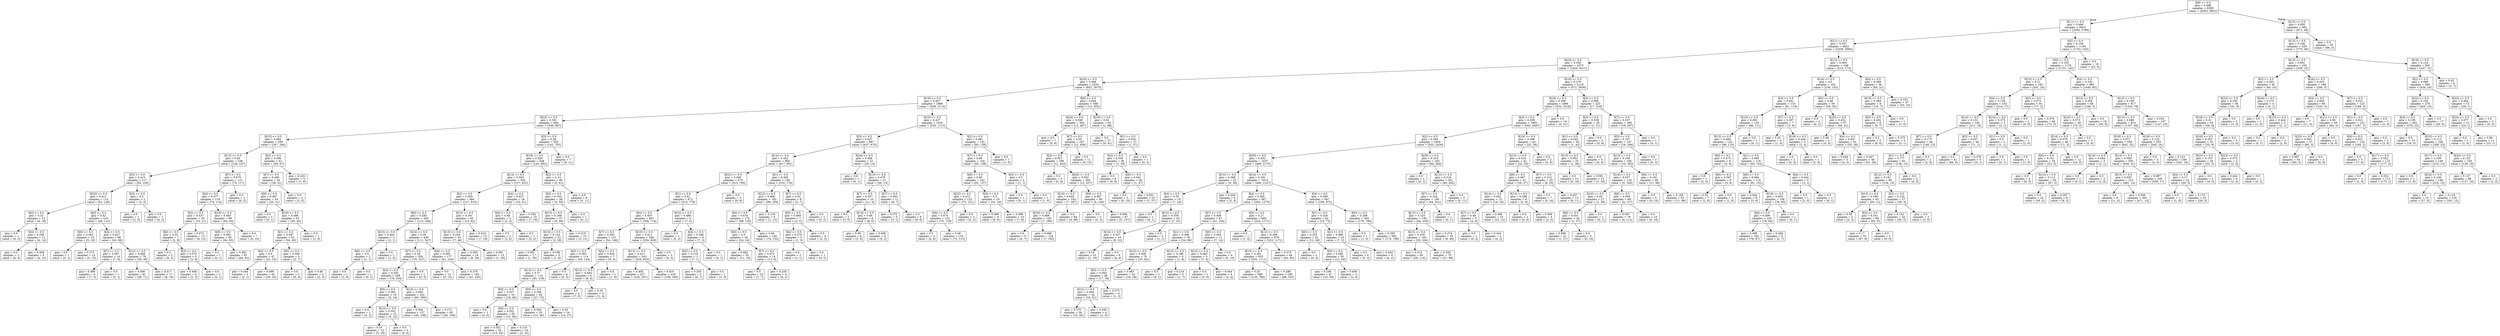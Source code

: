 digraph Tree {
node [shape=box] ;
0 [label="X[8] <= 0.5\ngini = 0.488\nsamples = 6399\nvalue = [4263, 5832]"] ;
1 [label="X[11] <= 0.5\ngini = 0.466\nsamples = 5815\nvalue = [3392, 5786]"] ;
0 -> 1 [labeldistance=2.5, labelangle=45, headlabel="True"] ;
2 [label="X[21] <= 0.5\ngini = 0.347\nsamples = 4621\nvalue = [1639, 5684]"] ;
1 -> 2 ;
3 [label="X[23] <= 0.5\ngini = 0.326\nsamples = 4373\nvalue = [1424, 5511]"] ;
2 -> 3 ;
4 [label="X[16] <= 0.5\ngini = 0.366\nsamples = 2254\nvalue = [852, 2675]"] ;
3 -> 4 ;
5 [label="X[19] <= 0.5\ngini = 0.407\nsamples = 1886\nvalue = [839, 2110]"] ;
4 -> 5 ;
6 [label="X[22] <= 0.5\ngini = 0.361\nsamples = 854\nvalue = [309, 997]"] ;
5 -> 6 ;
7 [label="X[15] <= 0.5\ngini = 0.462\nsamples = 299\nvalue = [167, 294]"] ;
6 -> 7 ;
8 [label="X[13] <= 0.5\ngini = 0.45\nsamples = 238\nvalue = [128, 247]"] ;
7 -> 8 ;
9 [label="X[3] <= 0.5\ngini = 0.415\nsamples = 117\nvalue = [54, 130]"] ;
8 -> 9 ;
10 [label="X[20] <= 0.5\ngini = 0.411\nsamples = 115\nvalue = [52, 128]"] ;
9 -> 10 ;
11 [label="X[0] <= 0.5\ngini = 0.32\nsamples = 12\nvalue = [4, 16]"] ;
10 -> 11 ;
12 [label="gini = 0.0\nsamples = 1\nvalue = [0, 2]"] ;
11 -> 12 ;
13 [label="X[4] <= 0.5\ngini = 0.346\nsamples = 11\nvalue = [4, 14]"] ;
11 -> 13 ;
14 [label="gini = 0.0\nsamples = 2\nvalue = [0, 4]"] ;
13 -> 14 ;
15 [label="gini = 0.408\nsamples = 9\nvalue = [4, 10]"] ;
13 -> 15 ;
16 [label="X[0] <= 0.5\ngini = 0.42\nsamples = 103\nvalue = [48, 112]"] ;
10 -> 16 ;
17 [label="X[6] <= 0.5\ngini = 0.363\nsamples = 15\nvalue = [5, 16]"] ;
16 -> 17 ;
18 [label="gini = 0.0\nsamples = 1\nvalue = [0, 1]"] ;
17 -> 18 ;
19 [label="gini = 0.375\nsamples = 14\nvalue = [5, 15]"] ;
17 -> 19 ;
20 [label="X[4] <= 0.5\ngini = 0.427\nsamples = 88\nvalue = [43, 96]"] ;
16 -> 20 ;
21 [label="X[7] <= 0.5\ngini = 0.497\nsamples = 10\nvalue = [7, 6]"] ;
20 -> 21 ;
22 [label="gini = 0.486\nsamples = 9\nvalue = [7, 5]"] ;
21 -> 22 ;
23 [label="gini = 0.0\nsamples = 1\nvalue = [0, 1]"] ;
21 -> 23 ;
24 [label="X[12] <= 0.5\ngini = 0.408\nsamples = 78\nvalue = [36, 90]"] ;
20 -> 24 ;
25 [label="gini = 0.406\nsamples = 61\nvalue = [28, 71]"] ;
24 -> 25 ;
26 [label="gini = 0.417\nsamples = 17\nvalue = [8, 19]"] ;
24 -> 26 ;
27 [label="X[4] <= 0.5\ngini = 0.5\nsamples = 2\nvalue = [2, 2]"] ;
9 -> 27 ;
28 [label="gini = 0.0\nsamples = 1\nvalue = [2, 0]"] ;
27 -> 28 ;
29 [label="gini = 0.0\nsamples = 1\nvalue = [0, 2]"] ;
27 -> 29 ;
30 [label="X[7] <= 0.5\ngini = 0.475\nsamples = 121\nvalue = [74, 117]"] ;
8 -> 30 ;
31 [label="X[4] <= 0.5\ngini = 0.477\nsamples = 119\nvalue = [74, 114]"] ;
30 -> 31 ;
32 [label="X[2] <= 0.5\ngini = 0.437\nsamples = 20\nvalue = [10, 21]"] ;
31 -> 32 ;
33 [label="X[6] <= 0.5\ngini = 0.32\nsamples = 7\nvalue = [2, 8]"] ;
32 -> 33 ;
34 [label="gini = 0.0\nsamples = 2\nvalue = [0, 2]"] ;
33 -> 34 ;
35 [label="X[3] <= 0.5\ngini = 0.375\nsamples = 5\nvalue = [2, 6]"] ;
33 -> 35 ;
36 [label="gini = 0.408\nsamples = 4\nvalue = [2, 5]"] ;
35 -> 36 ;
37 [label="gini = 0.0\nsamples = 1\nvalue = [0, 1]"] ;
35 -> 37 ;
38 [label="gini = 0.472\nsamples = 13\nvalue = [8, 13]"] ;
32 -> 38 ;
39 [label="X[18] <= 0.5\ngini = 0.483\nsamples = 99\nvalue = [64, 93]"] ;
31 -> 39 ;
40 [label="X[9] <= 0.5\ngini = 0.492\nsamples = 92\nvalue = [64, 83]"] ;
39 -> 40 ;
41 [label="gini = 0.0\nsamples = 1\nvalue = [0, 1]"] ;
40 -> 41 ;
42 [label="gini = 0.492\nsamples = 91\nvalue = [64, 82]"] ;
40 -> 42 ;
43 [label="gini = 0.0\nsamples = 7\nvalue = [0, 10]"] ;
39 -> 43 ;
44 [label="gini = 0.0\nsamples = 2\nvalue = [0, 3]"] ;
30 -> 44 ;
45 [label="X[2] <= 0.5\ngini = 0.496\nsamples = 61\nvalue = [39, 47]"] ;
7 -> 45 ;
46 [label="X[7] <= 0.5\ngini = 0.499\nsamples = 56\nvalue = [38, 41]"] ;
45 -> 46 ;
47 [label="X[9] <= 0.5\ngini = 0.497\nsamples = 54\nvalue = [35, 41]"] ;
46 -> 47 ;
48 [label="gini = 0.0\nsamples = 1\nvalue = [0, 1]"] ;
47 -> 48 ;
49 [label="X[18] <= 0.5\ngini = 0.498\nsamples = 53\nvalue = [35, 40]"] ;
47 -> 49 ;
50 [label="X[1] <= 0.5\ngini = 0.497\nsamples = 52\nvalue = [34, 40]"] ;
49 -> 50 ;
51 [label="X[4] <= 0.5\ngini = 0.5\nsamples = 47\nvalue = [32, 33]"] ;
50 -> 51 ;
52 [label="gini = 0.444\nsamples = 2\nvalue = [2, 1]"] ;
51 -> 52 ;
53 [label="gini = 0.499\nsamples = 45\nvalue = [30, 32]"] ;
51 -> 53 ;
54 [label="X[5] <= 0.5\ngini = 0.346\nsamples = 5\nvalue = [2, 7]"] ;
50 -> 54 ;
55 [label="gini = 0.0\nsamples = 2\nvalue = [0, 4]"] ;
54 -> 55 ;
56 [label="gini = 0.48\nsamples = 3\nvalue = [2, 3]"] ;
54 -> 56 ;
57 [label="gini = 0.0\nsamples = 1\nvalue = [1, 0]"] ;
49 -> 57 ;
58 [label="gini = 0.0\nsamples = 2\nvalue = [3, 0]"] ;
46 -> 58 ;
59 [label="gini = 0.245\nsamples = 5\nvalue = [1, 6]"] ;
45 -> 59 ;
60 [label="X[3] <= 0.5\ngini = 0.28\nsamples = 555\nvalue = [142, 703]"] ;
6 -> 60 ;
61 [label="X[18] <= 0.5\ngini = 0.283\nsamples = 548\nvalue = [142, 692]"] ;
60 -> 61 ;
62 [label="X[12] <= 0.5\ngini = 0.293\nsamples = 502\nvalue = [137, 631]"] ;
61 -> 62 ;
63 [label="X[2] <= 0.5\ngini = 0.285\nsamples = 484\nvalue = [127, 610]"] ;
62 -> 63 ;
64 [label="X[0] <= 0.5\ngini = 0.283\nsamples = 439\nvalue = [113, 548]"] ;
63 -> 64 ;
65 [label="X[15] <= 0.5\ngini = 0.444\nsamples = 3\nvalue = [2, 1]"] ;
64 -> 65 ;
66 [label="X[6] <= 0.5\ngini = 0.5\nsamples = 2\nvalue = [1, 1]"] ;
65 -> 66 ;
67 [label="gini = 0.0\nsamples = 1\nvalue = [1, 0]"] ;
66 -> 67 ;
68 [label="gini = 0.0\nsamples = 1\nvalue = [0, 1]"] ;
66 -> 68 ;
69 [label="gini = 0.0\nsamples = 1\nvalue = [1, 0]"] ;
65 -> 69 ;
70 [label="X[14] <= 0.5\ngini = 0.28\nsamples = 436\nvalue = [111, 547]"] ;
64 -> 70 ;
71 [label="X[7] <= 0.5\ngini = 0.29\nsamples = 259\nvalue = [70, 327]"] ;
70 -> 71 ;
72 [label="X[4] <= 0.5\ngini = 0.292\nsamples = 258\nvalue = [70, 324]"] ;
71 -> 72 ;
73 [label="X[6] <= 0.5\ngini = 0.285\nsamples = 16\nvalue = [5, 24]"] ;
72 -> 73 ;
74 [label="gini = 0.0\nsamples = 1\nvalue = [0, 2]"] ;
73 -> 74 ;
75 [label="X[15] <= 0.5\ngini = 0.302\nsamples = 15\nvalue = [5, 22]"] ;
73 -> 75 ;
76 [label="gini = 0.34\nsamples = 12\nvalue = [5, 18]"] ;
75 -> 76 ;
77 [label="gini = 0.0\nsamples = 3\nvalue = [0, 4]"] ;
75 -> 77 ;
78 [label="X[15] <= 0.5\ngini = 0.293\nsamples = 242\nvalue = [65, 300]"] ;
72 -> 78 ;
79 [label="gini = 0.304\nsamples = 157\nvalue = [45, 196]"] ;
78 -> 79 ;
80 [label="gini = 0.271\nsamples = 85\nvalue = [20, 104]"] ;
78 -> 80 ;
81 [label="gini = 0.0\nsamples = 1\nvalue = [0, 3]"] ;
71 -> 81 ;
82 [label="X[4] <= 0.5\ngini = 0.265\nsamples = 177\nvalue = [41, 220]"] ;
70 -> 82 ;
83 [label="gini = 0.0\nsamples = 12\nvalue = [0, 15]"] ;
82 -> 83 ;
84 [label="gini = 0.278\nsamples = 165\nvalue = [41, 205]"] ;
82 -> 84 ;
85 [label="X[15] <= 0.5\ngini = 0.301\nsamples = 45\nvalue = [14, 62]"] ;
63 -> 85 ;
86 [label="X[13] <= 0.5\ngini = 0.229\nsamples = 33\nvalue = [7, 46]"] ;
85 -> 86 ;
87 [label="gini = 0.305\nsamples = 18\nvalue = [6, 26]"] ;
86 -> 87 ;
88 [label="gini = 0.091\nsamples = 15\nvalue = [1, 20]"] ;
86 -> 88 ;
89 [label="gini = 0.423\nsamples = 12\nvalue = [7, 16]"] ;
85 -> 89 ;
90 [label="X[4] <= 0.5\ngini = 0.437\nsamples = 18\nvalue = [10, 21]"] ;
62 -> 90 ;
91 [label="X[0] <= 0.5\ngini = 0.48\nsamples = 3\nvalue = [3, 2]"] ;
90 -> 91 ;
92 [label="gini = 0.0\nsamples = 2\nvalue = [3, 0]"] ;
91 -> 92 ;
93 [label="gini = 0.0\nsamples = 1\nvalue = [0, 2]"] ;
91 -> 93 ;
94 [label="gini = 0.393\nsamples = 15\nvalue = [7, 19]"] ;
90 -> 94 ;
95 [label="X[2] <= 0.5\ngini = 0.14\nsamples = 46\nvalue = [5, 61]"] ;
61 -> 95 ;
96 [label="X[6] <= 0.5\ngini = 0.165\nsamples = 38\nvalue = [5, 50]"] ;
95 -> 96 ;
97 [label="X[13] <= 0.5\ngini = 0.168\nsamples = 37\nvalue = [5, 49]"] ;
96 -> 97 ;
98 [label="X[15] <= 0.5\ngini = 0.124\nsamples = 22\nvalue = [2, 28]"] ;
97 -> 98 ;
99 [label="gini = 0.091\nsamples = 17\nvalue = [1, 20]"] ;
98 -> 99 ;
100 [label="gini = 0.198\nsamples = 5\nvalue = [1, 8]"] ;
98 -> 100 ;
101 [label="gini = 0.219\nsamples = 15\nvalue = [3, 21]"] ;
97 -> 101 ;
102 [label="gini = 0.0\nsamples = 1\nvalue = [0, 1]"] ;
96 -> 102 ;
103 [label="gini = 0.0\nsamples = 8\nvalue = [0, 11]"] ;
95 -> 103 ;
104 [label="gini = 0.0\nsamples = 7\nvalue = [0, 11]"] ;
60 -> 104 ;
105 [label="X[15] <= 0.5\ngini = 0.437\nsamples = 1032\nvalue = [530, 1113]"] ;
5 -> 105 ;
106 [label="X[3] <= 0.5\ngini = 0.427\nsamples = 887\nvalue = [437, 975]"] ;
105 -> 106 ;
107 [label="X[14] <= 0.5\ngini = 0.422\nsamples = 865\nvalue = [417, 961]"] ;
106 -> 107 ;
108 [label="X[22] <= 0.5\ngini = 0.409\nsamples = 675\nvalue = [315, 785]"] ;
107 -> 108 ;
109 [label="X[1] <= 0.5\ngini = 0.41\nsamples = 672\nvalue = [315, 779]"] ;
108 -> 109 ;
110 [label="X[4] <= 0.5\ngini = 0.407\nsamples = 667\nvalue = [308, 774]"] ;
109 -> 110 ;
111 [label="X[7] <= 0.5\ngini = 0.392\nsamples = 121\nvalue = [54, 148]"] ;
110 -> 111 ;
112 [label="X[5] <= 0.5\ngini = 0.363\nsamples = 114\nvalue = [45, 144]"] ;
111 -> 112 ;
113 [label="X[13] <= 0.5\ngini = 0.37\nsamples = 110\nvalue = [45, 139]"] ;
112 -> 113 ;
114 [label="X[9] <= 0.5\ngini = 0.337\nsamples = 51\nvalue = [18, 66]"] ;
113 -> 114 ;
115 [label="gini = 0.0\nsamples = 1\nvalue = [3, 0]"] ;
114 -> 115 ;
116 [label="X[0] <= 0.5\ngini = 0.302\nsamples = 50\nvalue = [15, 66]"] ;
114 -> 116 ;
117 [label="gini = 0.352\nsamples = 34\nvalue = [13, 44]"] ;
116 -> 117 ;
118 [label="gini = 0.153\nsamples = 16\nvalue = [2, 22]"] ;
116 -> 118 ;
119 [label="X[0] <= 0.5\ngini = 0.394\nsamples = 59\nvalue = [27, 73]"] ;
113 -> 119 ;
120 [label="gini = 0.344\nsamples = 35\nvalue = [13, 46]"] ;
119 -> 120 ;
121 [label="gini = 0.45\nsamples = 24\nvalue = [14, 27]"] ;
119 -> 121 ;
122 [label="gini = 0.0\nsamples = 4\nvalue = [0, 5]"] ;
112 -> 122 ;
123 [label="X[2] <= 0.5\ngini = 0.426\nsamples = 7\nvalue = [9, 4]"] ;
111 -> 123 ;
124 [label="X[13] <= 0.5\ngini = 0.444\nsamples = 6\nvalue = [8, 4]"] ;
123 -> 124 ;
125 [label="gini = 0.0\nsamples = 3\nvalue = [7, 0]"] ;
124 -> 125 ;
126 [label="gini = 0.32\nsamples = 3\nvalue = [1, 4]"] ;
124 -> 126 ;
127 [label="gini = 0.0\nsamples = 1\nvalue = [1, 0]"] ;
123 -> 127 ;
128 [label="X[10] <= 0.5\ngini = 0.411\nsamples = 546\nvalue = [254, 626]"] ;
110 -> 128 ;
129 [label="X[13] <= 0.5\ngini = 0.411\nsamples = 543\nvalue = [254, 623]"] ;
128 -> 129 ;
130 [label="gini = 0.405\nsamples = 227\nvalue = [105, 267]"] ;
129 -> 130 ;
131 [label="gini = 0.416\nsamples = 316\nvalue = [149, 356]"] ;
129 -> 131 ;
132 [label="gini = 0.0\nsamples = 3\nvalue = [0, 3]"] ;
128 -> 132 ;
133 [label="X[12] <= 0.5\ngini = 0.486\nsamples = 5\nvalue = [7, 5]"] ;
109 -> 133 ;
134 [label="gini = 0.0\nsamples = 1\nvalue = [0, 3]"] ;
133 -> 134 ;
135 [label="X[4] <= 0.5\ngini = 0.346\nsamples = 4\nvalue = [7, 2]"] ;
133 -> 135 ;
136 [label="X[5] <= 0.5\ngini = 0.219\nsamples = 3\nvalue = [7, 1]"] ;
135 -> 136 ;
137 [label="gini = 0.245\nsamples = 2\nvalue = [6, 1]"] ;
136 -> 137 ;
138 [label="gini = 0.0\nsamples = 1\nvalue = [1, 0]"] ;
136 -> 138 ;
139 [label="gini = 0.0\nsamples = 1\nvalue = [0, 1]"] ;
135 -> 139 ;
140 [label="gini = 0.0\nsamples = 3\nvalue = [0, 6]"] ;
108 -> 140 ;
141 [label="X[1] <= 0.5\ngini = 0.465\nsamples = 190\nvalue = [102, 176]"] ;
107 -> 141 ;
142 [label="X[22] <= 0.5\ngini = 0.466\nsamples = 182\nvalue = [99, 169]"] ;
141 -> 142 ;
143 [label="X[4] <= 0.5\ngini = 0.474\nsamples = 174\nvalue = [98, 156]"] ;
142 -> 143 ;
144 [label="X[0] <= 0.5\ngini = 0.5\nsamples = 34\nvalue = [24, 24]"] ;
143 -> 144 ;
145 [label="gini = 0.483\nsamples = 20\nvalue = [11, 16]"] ;
144 -> 145 ;
146 [label="X[7] <= 0.5\ngini = 0.472\nsamples = 14\nvalue = [13, 8]"] ;
144 -> 146 ;
147 [label="gini = 0.5\nsamples = 10\nvalue = [7, 7]"] ;
146 -> 147 ;
148 [label="gini = 0.245\nsamples = 4\nvalue = [6, 1]"] ;
146 -> 148 ;
149 [label="gini = 0.46\nsamples = 140\nvalue = [74, 132]"] ;
143 -> 149 ;
150 [label="gini = 0.133\nsamples = 8\nvalue = [1, 13]"] ;
142 -> 150 ;
151 [label="X[7] <= 0.5\ngini = 0.42\nsamples = 8\nvalue = [3, 7]"] ;
141 -> 151 ;
152 [label="X[5] <= 0.5\ngini = 0.469\nsamples = 7\nvalue = [3, 5]"] ;
151 -> 152 ;
153 [label="X[4] <= 0.5\ngini = 0.375\nsamples = 3\nvalue = [1, 3]"] ;
152 -> 153 ;
154 [label="gini = 0.5\nsamples = 2\nvalue = [1, 1]"] ;
153 -> 154 ;
155 [label="gini = 0.0\nsamples = 1\nvalue = [0, 2]"] ;
153 -> 155 ;
156 [label="gini = 0.5\nsamples = 4\nvalue = [2, 2]"] ;
152 -> 156 ;
157 [label="gini = 0.0\nsamples = 1\nvalue = [0, 2]"] ;
151 -> 157 ;
158 [label="X[24] <= 0.5\ngini = 0.484\nsamples = 22\nvalue = [20, 14]"] ;
106 -> 158 ;
159 [label="gini = 0.0\nsamples = 1\nvalue = [0, 1]"] ;
158 -> 159 ;
160 [label="X[13] <= 0.5\ngini = 0.478\nsamples = 21\nvalue = [20, 13]"] ;
158 -> 160 ;
161 [label="X[7] <= 0.5\ngini = 0.457\nsamples = 10\nvalue = [11, 6]"] ;
160 -> 161 ;
162 [label="gini = 0.0\nsamples = 2\nvalue = [3, 0]"] ;
161 -> 162 ;
163 [label="X[14] <= 0.5\ngini = 0.49\nsamples = 8\nvalue = [8, 6]"] ;
161 -> 163 ;
164 [label="gini = 0.49\nsamples = 4\nvalue = [3, 4]"] ;
163 -> 164 ;
165 [label="gini = 0.408\nsamples = 4\nvalue = [5, 2]"] ;
163 -> 165 ;
166 [label="X[7] <= 0.5\ngini = 0.492\nsamples = 11\nvalue = [9, 7]"] ;
160 -> 166 ;
167 [label="gini = 0.375\nsamples = 3\nvalue = [3, 1]"] ;
166 -> 167 ;
168 [label="gini = 0.5\nsamples = 8\nvalue = [6, 6]"] ;
166 -> 168 ;
169 [label="X[1] <= 0.5\ngini = 0.481\nsamples = 145\nvalue = [93, 138]"] ;
105 -> 169 ;
170 [label="X[7] <= 0.5\ngini = 0.48\nsamples = 144\nvalue = [92, 138]"] ;
169 -> 170 ;
171 [label="X[6] <= 0.5\ngini = 0.48\nsamples = 142\nvalue = [91, 137]"] ;
170 -> 171 ;
172 [label="X[22] <= 0.5\ngini = 0.472\nsamples = 123\nvalue = [75, 121]"] ;
171 -> 172 ;
173 [label="X[9] <= 0.5\ngini = 0.474\nsamples = 122\nvalue = [75, 119]"] ;
172 -> 173 ;
174 [label="gini = 0.0\nsamples = 3\nvalue = [0, 6]"] ;
173 -> 174 ;
175 [label="gini = 0.48\nsamples = 119\nvalue = [75, 113]"] ;
173 -> 175 ;
176 [label="gini = 0.0\nsamples = 1\nvalue = [0, 2]"] ;
172 -> 176 ;
177 [label="X[0] <= 0.5\ngini = 0.5\nsamples = 19\nvalue = [16, 16]"] ;
171 -> 177 ;
178 [label="gini = 0.498\nsamples = 9\nvalue = [9, 8]"] ;
177 -> 178 ;
179 [label="gini = 0.498\nsamples = 10\nvalue = [7, 8]"] ;
177 -> 179 ;
180 [label="X[3] <= 0.5\ngini = 0.5\nsamples = 2\nvalue = [1, 1]"] ;
170 -> 180 ;
181 [label="gini = 0.0\nsamples = 1\nvalue = [0, 1]"] ;
180 -> 181 ;
182 [label="gini = 0.0\nsamples = 1\nvalue = [1, 0]"] ;
180 -> 182 ;
183 [label="gini = 0.0\nsamples = 1\nvalue = [1, 0]"] ;
169 -> 183 ;
184 [label="X[6] <= 0.5\ngini = 0.044\nsamples = 368\nvalue = [13, 565]"] ;
4 -> 184 ;
185 [label="X[24] <= 0.5\ngini = 0.049\nsamples = 304\nvalue = [12, 467]"] ;
184 -> 185 ;
186 [label="gini = 0.0\nsamples = 7\nvalue = [0, 9]"] ;
185 -> 186 ;
187 [label="X[7] <= 0.5\ngini = 0.05\nsamples = 297\nvalue = [12, 458]"] ;
185 -> 187 ;
188 [label="X[4] <= 0.5\ngini = 0.051\nsamples = 286\nvalue = [12, 443]"] ;
187 -> 188 ;
189 [label="gini = 0.0\nsamples = 3\nvalue = [0, 6]"] ;
188 -> 189 ;
190 [label="X[20] <= 0.5\ngini = 0.052\nsamples = 283\nvalue = [12, 437]"] ;
188 -> 190 ;
191 [label="X[10] <= 0.5\ngini = 0.045\nsamples = 193\nvalue = [7, 297]"] ;
190 -> 191 ;
192 [label="X[19] <= 0.5\ngini = 0.066\nsamples = 129\nvalue = [7, 199]"] ;
191 -> 192 ;
193 [label="gini = 0.0\nsamples = 5\nvalue = [0, 7]"] ;
192 -> 193 ;
194 [label="gini = 0.068\nsamples = 124\nvalue = [7, 192]"] ;
192 -> 194 ;
195 [label="gini = 0.0\nsamples = 64\nvalue = [0, 98]"] ;
191 -> 195 ;
196 [label="X[9] <= 0.5\ngini = 0.067\nsamples = 90\nvalue = [5, 140]"] ;
190 -> 196 ;
197 [label="gini = 0.0\nsamples = 3\nvalue = [0, 3]"] ;
196 -> 197 ;
198 [label="gini = 0.068\nsamples = 87\nvalue = [5, 137]"] ;
196 -> 198 ;
199 [label="gini = 0.0\nsamples = 11\nvalue = [0, 15]"] ;
187 -> 199 ;
200 [label="X[19] <= 0.5\ngini = 0.02\nsamples = 64\nvalue = [1, 98]"] ;
184 -> 200 ;
201 [label="gini = 0.0\nsamples = 27\nvalue = [0, 41]"] ;
200 -> 201 ;
202 [label="X[1] <= 0.5\ngini = 0.034\nsamples = 37\nvalue = [1, 57]"] ;
200 -> 202 ;
203 [label="X[2] <= 0.5\ngini = 0.035\nsamples = 36\nvalue = [1, 55]"] ;
202 -> 203 ;
204 [label="gini = 0.0\nsamples = 8\nvalue = [0, 8]"] ;
203 -> 204 ;
205 [label="X[9] <= 0.5\ngini = 0.041\nsamples = 28\nvalue = [1, 47]"] ;
203 -> 205 ;
206 [label="gini = 0.0\nsamples = 5\nvalue = [0, 10]"] ;
205 -> 206 ;
207 [label="gini = 0.051\nsamples = 23\nvalue = [1, 37]"] ;
205 -> 207 ;
208 [label="gini = 0.0\nsamples = 1\nvalue = [0, 2]"] ;
202 -> 208 ;
209 [label="X[18] <= 0.5\ngini = 0.279\nsamples = 2119\nvalue = [572, 2836]"] ;
3 -> 209 ;
210 [label="X[16] <= 0.5\ngini = 0.296\nsamples = 1896\nvalue = [555, 2518]"] ;
209 -> 210 ;
211 [label="X[3] <= 0.5\ngini = 0.298\nsamples = 1882\nvalue = [555, 2497]"] ;
210 -> 211 ;
212 [label="X[2] <= 0.5\ngini = 0.294\nsamples = 1839\nvalue = [533, 2439]"] ;
211 -> 212 ;
213 [label="X[20] <= 0.5\ngini = 0.292\nsamples = 1637\nvalue = [469, 2175]"] ;
212 -> 213 ;
214 [label="X[15] <= 0.5\ngini = 0.368\nsamples = 23\nvalue = [9, 28]"] ;
213 -> 214 ;
215 [label="X[4] <= 0.5\ngini = 0.35\nsamples = 19\nvalue = [7, 24]"] ;
214 -> 215 ;
216 [label="gini = 0.0\nsamples = 1\nvalue = [0, 1]"] ;
215 -> 216 ;
217 [label="X[12] <= 0.5\ngini = 0.358\nsamples = 18\nvalue = [7, 23]"] ;
215 -> 217 ;
218 [label="X[14] <= 0.5\ngini = 0.337\nsamples = 16\nvalue = [6, 22]"] ;
217 -> 218 ;
219 [label="gini = 0.18\nsamples = 10\nvalue = [2, 18]"] ;
218 -> 219 ;
220 [label="gini = 0.5\nsamples = 6\nvalue = [4, 4]"] ;
218 -> 220 ;
221 [label="gini = 0.5\nsamples = 2\nvalue = [1, 1]"] ;
217 -> 221 ;
222 [label="gini = 0.444\nsamples = 4\nvalue = [2, 4]"] ;
214 -> 222 ;
223 [label="X[14] <= 0.5\ngini = 0.291\nsamples = 1614\nvalue = [460, 2147]"] ;
213 -> 223 ;
224 [label="X[4] <= 0.5\ngini = 0.285\nsamples = 967\nvalue = [265, 1275]"] ;
223 -> 224 ;
225 [label="X[7] <= 0.5\ngini = 0.406\nsamples = 87\nvalue = [41, 104]"] ;
224 -> 225 ;
226 [label="X[1] <= 0.5\ngini = 0.398\nsamples = 76\nvalue = [34, 90]"] ;
225 -> 226 ;
227 [label="X[15] <= 0.5\ngini = 0.409\nsamples = 70\nvalue = [33, 82]"] ;
226 -> 227 ;
228 [label="X[5] <= 0.5\ngini = 0.364\nsamples = 46\nvalue = [17, 54]"] ;
227 -> 228 ;
229 [label="X[12] <= 0.5\ngini = 0.364\nsamples = 42\nvalue = [16, 51]"] ;
228 -> 229 ;
230 [label="gini = 0.375\nsamples = 38\nvalue = [15, 45]"] ;
229 -> 230 ;
231 [label="gini = 0.245\nsamples = 4\nvalue = [1, 6]"] ;
229 -> 231 ;
232 [label="gini = 0.375\nsamples = 4\nvalue = [1, 3]"] ;
228 -> 232 ;
233 [label="gini = 0.463\nsamples = 24\nvalue = [16, 28]"] ;
227 -> 233 ;
234 [label="X[13] <= 0.5\ngini = 0.198\nsamples = 6\nvalue = [1, 8]"] ;
226 -> 234 ;
235 [label="gini = 0.0\nsamples = 1\nvalue = [0, 1]"] ;
234 -> 235 ;
236 [label="gini = 0.219\nsamples = 5\nvalue = [1, 7]"] ;
234 -> 236 ;
237 [label="X[0] <= 0.5\ngini = 0.444\nsamples = 11\nvalue = [7, 14]"] ;
225 -> 237 ;
238 [label="X[13] <= 0.5\ngini = 0.463\nsamples = 5\nvalue = [7, 4]"] ;
237 -> 238 ;
239 [label="gini = 0.0\nsamples = 1\nvalue = [5, 0]"] ;
238 -> 239 ;
240 [label="gini = 0.444\nsamples = 4\nvalue = [2, 4]"] ;
238 -> 240 ;
241 [label="gini = 0.0\nsamples = 6\nvalue = [0, 10]"] ;
237 -> 241 ;
242 [label="X[0] <= 0.5\ngini = 0.27\nsamples = 880\nvalue = [224, 1171]"] ;
224 -> 242 ;
243 [label="gini = 0.0\nsamples = 1\nvalue = [1, 0]"] ;
242 -> 243 ;
244 [label="X[12] <= 0.5\ngini = 0.269\nsamples = 879\nvalue = [223, 1171]"] ;
242 -> 244 ;
245 [label="X[15] <= 0.5\ngini = 0.261\nsamples = 835\nvalue = [203, 1111]"] ;
244 -> 245 ;
246 [label="gini = 0.25\nsamples = 589\nvalue = [135, 786]"] ;
245 -> 246 ;
247 [label="gini = 0.286\nsamples = 246\nvalue = [68, 325]"] ;
245 -> 247 ;
248 [label="gini = 0.375\nsamples = 44\nvalue = [20, 60]"] ;
244 -> 248 ;
249 [label="X[4] <= 0.5\ngini = 0.299\nsamples = 647\nvalue = [195, 872]"] ;
223 -> 249 ;
250 [label="X[7] <= 0.5\ngini = 0.328\nsamples = 62\nvalue = [19, 73]"] ;
249 -> 250 ;
251 [label="X[0] <= 0.5\ngini = 0.255\nsamples = 52\nvalue = [12, 68]"] ;
250 -> 251 ;
252 [label="gini = 0.0\nsamples = 2\nvalue = [0, 4]"] ;
251 -> 252 ;
253 [label="X[5] <= 0.5\ngini = 0.266\nsamples = 50\nvalue = [12, 64]"] ;
251 -> 253 ;
254 [label="gini = 0.248\nsamples = 47\nvalue = [10, 59]"] ;
253 -> 254 ;
255 [label="gini = 0.408\nsamples = 3\nvalue = [2, 5]"] ;
253 -> 255 ;
256 [label="X[1] <= 0.5\ngini = 0.486\nsamples = 10\nvalue = [7, 5]"] ;
250 -> 256 ;
257 [label="gini = 0.5\nsamples = 6\nvalue = [3, 3]"] ;
256 -> 257 ;
258 [label="gini = 0.444\nsamples = 4\nvalue = [4, 2]"] ;
256 -> 258 ;
259 [label="X[0] <= 0.5\ngini = 0.296\nsamples = 585\nvalue = [176, 799]"] ;
249 -> 259 ;
260 [label="gini = 0.0\nsamples = 1\nvalue = [1, 0]"] ;
259 -> 260 ;
261 [label="gini = 0.295\nsamples = 584\nvalue = [175, 799]"] ;
259 -> 261 ;
262 [label="X[20] <= 0.5\ngini = 0.314\nsamples = 202\nvalue = [64, 264]"] ;
212 -> 262 ;
263 [label="gini = 0.0\nsamples = 1\nvalue = [0, 2]"] ;
262 -> 263 ;
264 [label="X[12] <= 0.5\ngini = 0.316\nsamples = 201\nvalue = [64, 262]"] ;
262 -> 264 ;
265 [label="X[7] <= 0.5\ngini = 0.324\nsamples = 196\nvalue = [64, 251]"] ;
264 -> 265 ;
266 [label="X[15] <= 0.5\ngini = 0.325\nsamples = 195\nvalue = [64, 250]"] ;
265 -> 266 ;
267 [label="X[13] <= 0.5\ngini = 0.335\nsamples = 160\nvalue = [55, 204]"] ;
266 -> 267 ;
268 [label="gini = 0.313\nsamples = 90\nvalue = [28, 116]"] ;
267 -> 268 ;
269 [label="gini = 0.359\nsamples = 70\nvalue = [27, 88]"] ;
267 -> 269 ;
270 [label="gini = 0.274\nsamples = 35\nvalue = [9, 46]"] ;
266 -> 270 ;
271 [label="gini = 0.0\nsamples = 1\nvalue = [0, 1]"] ;
265 -> 271 ;
272 [label="gini = 0.0\nsamples = 5\nvalue = [0, 11]"] ;
264 -> 272 ;
273 [label="X[19] <= 0.5\ngini = 0.399\nsamples = 43\nvalue = [22, 58]"] ;
211 -> 273 ;
274 [label="X[13] <= 0.5\ngini = 0.418\nsamples = 41\nvalue = [22, 52]"] ;
273 -> 274 ;
275 [label="X[6] <= 0.5\ngini = 0.467\nsamples = 21\nvalue = [16, 27]"] ;
274 -> 275 ;
276 [label="X[14] <= 0.5\ngini = 0.492\nsamples = 15\nvalue = [14, 18]"] ;
275 -> 276 ;
277 [label="X[7] <= 0.5\ngini = 0.48\nsamples = 5\nvalue = [4, 6]"] ;
276 -> 277 ;
278 [label="gini = 0.0\nsamples = 1\nvalue = [0, 4]"] ;
277 -> 278 ;
279 [label="gini = 0.444\nsamples = 4\nvalue = [4, 2]"] ;
277 -> 279 ;
280 [label="gini = 0.496\nsamples = 10\nvalue = [10, 12]"] ;
276 -> 280 ;
281 [label="X[14] <= 0.5\ngini = 0.298\nsamples = 6\nvalue = [2, 9]"] ;
275 -> 281 ;
282 [label="gini = 0.0\nsamples = 2\nvalue = [0, 4]"] ;
281 -> 282 ;
283 [label="gini = 0.408\nsamples = 4\nvalue = [2, 5]"] ;
281 -> 283 ;
284 [label="X[7] <= 0.5\ngini = 0.312\nsamples = 20\nvalue = [6, 25]"] ;
274 -> 284 ;
285 [label="gini = 0.0\nsamples = 7\nvalue = [0, 14]"] ;
284 -> 285 ;
286 [label="gini = 0.457\nsamples = 13\nvalue = [6, 11]"] ;
284 -> 286 ;
287 [label="gini = 0.0\nsamples = 2\nvalue = [0, 6]"] ;
273 -> 287 ;
288 [label="gini = 0.0\nsamples = 14\nvalue = [0, 21]"] ;
210 -> 288 ;
289 [label="X[0] <= 0.5\ngini = 0.096\nsamples = 223\nvalue = [17, 318]"] ;
209 -> 289 ;
290 [label="X[3] <= 0.5\ngini = 0.038\nsamples = 35\nvalue = [1, 51]"] ;
289 -> 290 ;
291 [label="X[1] <= 0.5\ngini = 0.045\nsamples = 30\nvalue = [1, 42]"] ;
290 -> 291 ;
292 [label="X[13] <= 0.5\ngini = 0.053\nsamples = 25\nvalue = [1, 36]"] ;
291 -> 292 ;
293 [label="gini = 0.0\nsamples = 13\nvalue = [0, 16]"] ;
292 -> 293 ;
294 [label="gini = 0.091\nsamples = 12\nvalue = [1, 20]"] ;
292 -> 294 ;
295 [label="gini = 0.0\nsamples = 5\nvalue = [0, 6]"] ;
291 -> 295 ;
296 [label="gini = 0.0\nsamples = 5\nvalue = [0, 9]"] ;
290 -> 296 ;
297 [label="X[7] <= 0.5\ngini = 0.107\nsamples = 188\nvalue = [16, 267]"] ;
289 -> 297 ;
298 [label="X[5] <= 0.5\ngini = 0.107\nsamples = 187\nvalue = [16, 266]"] ;
297 -> 298 ;
299 [label="X[13] <= 0.5\ngini = 0.108\nsamples = 184\nvalue = [16, 263]"] ;
298 -> 299 ;
300 [label="X[14] <= 0.5\ngini = 0.057\nsamples = 116\nvalue = [5, 165]"] ;
299 -> 300 ;
301 [label="X[16] <= 0.5\ngini = 0.05\nsamples = 27\nvalue = [1, 38]"] ;
300 -> 301 ;
302 [label="X[6] <= 0.5\ngini = 0.051\nsamples = 26\nvalue = [1, 37]"] ;
301 -> 302 ;
303 [label="gini = 0.069\nsamples = 21\nvalue = [1, 27]"] ;
302 -> 303 ;
304 [label="gini = 0.0\nsamples = 5\nvalue = [0, 10]"] ;
302 -> 304 ;
305 [label="gini = 0.0\nsamples = 1\nvalue = [0, 1]"] ;
301 -> 305 ;
306 [label="X[6] <= 0.5\ngini = 0.059\nsamples = 89\nvalue = [4, 127]"] ;
300 -> 306 ;
307 [label="gini = 0.067\nsamples = 79\nvalue = [4, 111]"] ;
306 -> 307 ;
308 [label="gini = 0.0\nsamples = 10\nvalue = [0, 16]"] ;
306 -> 308 ;
309 [label="X[4] <= 0.5\ngini = 0.181\nsamples = 68\nvalue = [11, 98]"] ;
299 -> 309 ;
310 [label="gini = 0.0\nsamples = 5\nvalue = [0, 10]"] ;
309 -> 310 ;
311 [label="gini = 0.198\nsamples = 63\nvalue = [11, 88]"] ;
309 -> 311 ;
312 [label="gini = 0.0\nsamples = 3\nvalue = [0, 3]"] ;
298 -> 312 ;
313 [label="gini = 0.0\nsamples = 1\nvalue = [0, 1]"] ;
297 -> 313 ;
314 [label="X[15] <= 0.5\ngini = 0.494\nsamples = 248\nvalue = [215, 173]"] ;
2 -> 314 ;
315 [label="X[14] <= 0.5\ngini = 0.5\nsamples = 192\nvalue = [150, 152]"] ;
314 -> 315 ;
316 [label="X[3] <= 0.5\ngini = 0.491\nsamples = 133\nvalue = [91, 119]"] ;
315 -> 316 ;
317 [label="X[16] <= 0.5\ngini = 0.493\nsamples = 126\nvalue = [88, 111]"] ;
316 -> 317 ;
318 [label="X[13] <= 0.5\ngini = 0.494\nsamples = 125\nvalue = [88, 110]"] ;
317 -> 318 ;
319 [label="X[0] <= 0.5\ngini = 0.473\nsamples = 9\nvalue = [5, 8]"] ;
318 -> 319 ;
320 [label="gini = 0.0\nsamples = 1\nvalue = [2, 0]"] ;
319 -> 320 ;
321 [label="X[6] <= 0.5\ngini = 0.397\nsamples = 8\nvalue = [3, 8]"] ;
319 -> 321 ;
322 [label="gini = 0.32\nsamples = 7\nvalue = [2, 8]"] ;
321 -> 322 ;
323 [label="gini = 0.0\nsamples = 1\nvalue = [1, 0]"] ;
321 -> 323 ;
324 [label="X[1] <= 0.5\ngini = 0.495\nsamples = 116\nvalue = [83, 102]"] ;
318 -> 324 ;
325 [label="X[0] <= 0.5\ngini = 0.494\nsamples = 114\nvalue = [81, 101]"] ;
324 -> 325 ;
326 [label="gini = 0.444\nsamples = 8\nvalue = [3, 6]"] ;
325 -> 326 ;
327 [label="X[19] <= 0.5\ngini = 0.495\nsamples = 106\nvalue = [78, 95]"] ;
325 -> 327 ;
328 [label="X[6] <= 0.5\ngini = 0.496\nsamples = 105\nvalue = [78, 94]"] ;
327 -> 328 ;
329 [label="gini = 0.498\nsamples = 100\nvalue = [76, 87]"] ;
328 -> 329 ;
330 [label="gini = 0.346\nsamples = 5\nvalue = [2, 7]"] ;
328 -> 330 ;
331 [label="gini = 0.0\nsamples = 1\nvalue = [0, 1]"] ;
327 -> 331 ;
332 [label="X[4] <= 0.5\ngini = 0.444\nsamples = 2\nvalue = [2, 1]"] ;
324 -> 332 ;
333 [label="gini = 0.0\nsamples = 1\nvalue = [2, 0]"] ;
332 -> 333 ;
334 [label="gini = 0.0\nsamples = 1\nvalue = [0, 1]"] ;
332 -> 334 ;
335 [label="gini = 0.0\nsamples = 1\nvalue = [0, 1]"] ;
317 -> 335 ;
336 [label="X[7] <= 0.5\ngini = 0.397\nsamples = 7\nvalue = [3, 8]"] ;
316 -> 336 ;
337 [label="gini = 0.32\nsamples = 4\nvalue = [1, 4]"] ;
336 -> 337 ;
338 [label="X[18] <= 0.5\ngini = 0.444\nsamples = 3\nvalue = [2, 4]"] ;
336 -> 338 ;
339 [label="gini = 0.0\nsamples = 2\nvalue = [0, 4]"] ;
338 -> 339 ;
340 [label="gini = 0.0\nsamples = 1\nvalue = [2, 0]"] ;
338 -> 340 ;
341 [label="X[0] <= 0.5\ngini = 0.46\nsamples = 59\nvalue = [59, 33]"] ;
315 -> 341 ;
342 [label="gini = 0.0\nsamples = 2\nvalue = [0, 2]"] ;
341 -> 342 ;
343 [label="X[20] <= 0.5\ngini = 0.452\nsamples = 57\nvalue = [59, 31]"] ;
341 -> 343 ;
344 [label="gini = 0.49\nsamples = 4\nvalue = [4, 3]"] ;
343 -> 344 ;
345 [label="X[4] <= 0.5\ngini = 0.447\nsamples = 53\nvalue = [55, 28]"] ;
343 -> 345 ;
346 [label="gini = 0.444\nsamples = 5\nvalue = [4, 2]"] ;
345 -> 346 ;
347 [label="gini = 0.447\nsamples = 48\nvalue = [51, 26]"] ;
345 -> 347 ;
348 [label="X[4] <= 0.5\ngini = 0.369\nsamples = 56\nvalue = [65, 21]"] ;
314 -> 348 ;
349 [label="X[19] <= 0.5\ngini = 0.484\nsamples = 9\nvalue = [10, 7]"] ;
348 -> 349 ;
350 [label="X[0] <= 0.5\ngini = 0.492\nsamples = 8\nvalue = [9, 7]"] ;
349 -> 350 ;
351 [label="gini = 0.5\nsamples = 5\nvalue = [6, 6]"] ;
350 -> 351 ;
352 [label="gini = 0.375\nsamples = 3\nvalue = [3, 1]"] ;
350 -> 352 ;
353 [label="gini = 0.0\nsamples = 1\nvalue = [1, 0]"] ;
349 -> 353 ;
354 [label="gini = 0.323\nsamples = 47\nvalue = [55, 14]"] ;
348 -> 354 ;
355 [label="X[5] <= 0.5\ngini = 0.104\nsamples = 1194\nvalue = [1753, 102]"] ;
1 -> 355 ;
356 [label="X[0] <= 0.5\ngini = 0.105\nsamples = 1178\nvalue = [1731, 102]"] ;
355 -> 356 ;
357 [label="X[15] <= 0.5\ngini = 0.12\nsamples = 193\nvalue = [291, 20]"] ;
356 -> 357 ;
358 [label="X[4] <= 0.5\ngini = 0.136\nsamples = 143\nvalue = [214, 17]"] ;
357 -> 358 ;
359 [label="X[14] <= 0.5\ngini = 0.131\nsamples = 140\nvalue = [211, 16]"] ;
358 -> 359 ;
360 [label="X[7] <= 0.5\ngini = 0.175\nsamples = 94\nvalue = [140, 15]"] ;
359 -> 360 ;
361 [label="X[1] <= 0.5\ngini = 0.177\nsamples = 92\nvalue = [138, 15]"] ;
360 -> 361 ;
362 [label="X[12] <= 0.5\ngini = 0.181\nsamples = 90\nvalue = [134, 15]"] ;
361 -> 362 ;
363 [label="X[13] <= 0.5\ngini = 0.199\nsamples = 63\nvalue = [95, 12]"] ;
362 -> 363 ;
364 [label="gini = 0.48\nsamples = 3\nvalue = [2, 3]"] ;
363 -> 364 ;
365 [label="X[3] <= 0.5\ngini = 0.161\nsamples = 60\nvalue = [93, 9]"] ;
363 -> 365 ;
366 [label="gini = 0.17\nsamples = 55\nvalue = [87, 9]"] ;
365 -> 366 ;
367 [label="gini = 0.0\nsamples = 5\nvalue = [6, 0]"] ;
365 -> 367 ;
368 [label="X[3] <= 0.5\ngini = 0.133\nsamples = 27\nvalue = [39, 3]"] ;
362 -> 368 ;
369 [label="gini = 0.142\nsamples = 24\nvalue = [36, 3]"] ;
368 -> 369 ;
370 [label="gini = 0.0\nsamples = 3\nvalue = [3, 0]"] ;
368 -> 370 ;
371 [label="gini = 0.0\nsamples = 2\nvalue = [4, 0]"] ;
361 -> 371 ;
372 [label="gini = 0.0\nsamples = 2\nvalue = [2, 0]"] ;
360 -> 372 ;
373 [label="X[3] <= 0.5\ngini = 0.027\nsamples = 46\nvalue = [71, 1]"] ;
359 -> 373 ;
374 [label="gini = 0.0\nsamples = 41\nvalue = [66, 0]"] ;
373 -> 374 ;
375 [label="gini = 0.278\nsamples = 5\nvalue = [5, 1]"] ;
373 -> 375 ;
376 [label="X[14] <= 0.5\ngini = 0.375\nsamples = 3\nvalue = [3, 1]"] ;
358 -> 376 ;
377 [label="X[1] <= 0.5\ngini = 0.5\nsamples = 2\nvalue = [1, 1]"] ;
376 -> 377 ;
378 [label="gini = 0.0\nsamples = 1\nvalue = [0, 1]"] ;
377 -> 378 ;
379 [label="gini = 0.0\nsamples = 1\nvalue = [1, 0]"] ;
377 -> 379 ;
380 [label="gini = 0.0\nsamples = 1\nvalue = [2, 0]"] ;
376 -> 380 ;
381 [label="X[2] <= 0.5\ngini = 0.072\nsamples = 50\nvalue = [77, 3]"] ;
357 -> 381 ;
382 [label="gini = 0.0\nsamples = 2\nvalue = [4, 0]"] ;
381 -> 382 ;
383 [label="gini = 0.076\nsamples = 48\nvalue = [73, 3]"] ;
381 -> 383 ;
384 [label="X[4] <= 0.5\ngini = 0.102\nsamples = 985\nvalue = [1440, 82]"] ;
356 -> 384 ;
385 [label="X[13] <= 0.5\ngini = 0.054\nsamples = 68\nvalue = [106, 3]"] ;
384 -> 385 ;
386 [label="X[16] <= 0.5\ngini = 0.073\nsamples = 49\nvalue = [76, 3]"] ;
385 -> 386 ;
387 [label="X[14] <= 0.5\ngini = 0.078\nsamples = 46\nvalue = [71, 3]"] ;
386 -> 387 ;
388 [label="X[6] <= 0.5\ngini = 0.101\nsamples = 34\nvalue = [53, 3]"] ;
387 -> 388 ;
389 [label="gini = 0.0\nsamples = 4\nvalue = [6, 0]"] ;
388 -> 389 ;
390 [label="X[12] <= 0.5\ngini = 0.113\nsamples = 30\nvalue = [47, 3]"] ;
388 -> 390 ;
391 [label="gini = 0.0\nsamples = 22\nvalue = [39, 0]"] ;
390 -> 391 ;
392 [label="gini = 0.397\nsamples = 8\nvalue = [8, 3]"] ;
390 -> 392 ;
393 [label="gini = 0.0\nsamples = 12\nvalue = [18, 0]"] ;
387 -> 393 ;
394 [label="gini = 0.0\nsamples = 3\nvalue = [5, 0]"] ;
386 -> 394 ;
395 [label="gini = 0.0\nsamples = 19\nvalue = [30, 0]"] ;
385 -> 395 ;
396 [label="X[12] <= 0.5\ngini = 0.106\nsamples = 917\nvalue = [1334, 79]"] ;
384 -> 396 ;
397 [label="X[13] <= 0.5\ngini = 0.086\nsamples = 810\nvalue = [1187, 56]"] ;
396 -> 397 ;
398 [label="X[19] <= 0.5\ngini = 0.071\nsamples = 558\nvalue = [842, 32]"] ;
397 -> 398 ;
399 [label="X[14] <= 0.5\ngini = 0.444\nsamples = 3\nvalue = [2, 1]"] ;
398 -> 399 ;
400 [label="gini = 0.0\nsamples = 1\nvalue = [0, 1]"] ;
399 -> 400 ;
401 [label="gini = 0.0\nsamples = 2\nvalue = [2, 0]"] ;
399 -> 401 ;
402 [label="X[14] <= 0.5\ngini = 0.069\nsamples = 555\nvalue = [840, 31]"] ;
398 -> 402 ;
403 [label="X[15] <= 0.5\ngini = 0.055\nsamples = 310\nvalue = [482, 14]"] ;
402 -> 403 ;
404 [label="gini = 0.0\nsamples = 9\nvalue = [11, 0]"] ;
403 -> 404 ;
405 [label="gini = 0.056\nsamples = 301\nvalue = [471, 14]"] ;
403 -> 405 ;
406 [label="gini = 0.087\nsamples = 245\nvalue = [358, 17]"] ;
402 -> 406 ;
407 [label="X[19] <= 0.5\ngini = 0.122\nsamples = 252\nvalue = [345, 24]"] ;
397 -> 407 ;
408 [label="gini = 0.0\nsamples = 3\nvalue = [4, 0]"] ;
407 -> 408 ;
409 [label="gini = 0.123\nsamples = 249\nvalue = [341, 24]"] ;
407 -> 409 ;
410 [label="gini = 0.234\nsamples = 107\nvalue = [147, 23]"] ;
396 -> 410 ;
411 [label="gini = 0.0\nsamples = 16\nvalue = [22, 0]"] ;
355 -> 411 ;
412 [label="X[15] <= 0.5\ngini = 0.095\nsamples = 584\nvalue = [871, 46]"] ;
0 -> 412 [labeldistance=2.5, labelangle=-45, headlabel="False"] ;
413 [label="X[13] <= 0.5\ngini = 0.106\nsamples = 529\nvalue = [775, 46]"] ;
412 -> 413 ;
414 [label="X[14] <= 0.5\ngini = 0.081\nsamples = 229\nvalue = [338, 15]"] ;
413 -> 414 ;
415 [label="X[2] <= 0.5\ngini = 0.302\nsamples = 40\nvalue = [44, 10]"] ;
414 -> 415 ;
416 [label="X[22] <= 0.5\ngini = 0.295\nsamples = 36\nvalue = [41, 9]"] ;
415 -> 416 ;
417 [label="X[19] <= 0.5\ngini = 0.31\nsamples = 34\nvalue = [38, 9]"] ;
416 -> 417 ;
418 [label="X[16] <= 0.5\ngini = 0.325\nsamples = 31\nvalue = [35, 9]"] ;
417 -> 418 ;
419 [label="X[23] <= 0.5\ngini = 0.153\nsamples = 26\nvalue = [33, 3]"] ;
418 -> 419 ;
420 [label="X[4] <= 0.5\ngini = 0.17\nsamples = 23\nvalue = [29, 3]"] ;
419 -> 420 ;
421 [label="gini = 0.0\nsamples = 1\nvalue = [1, 0]"] ;
420 -> 421 ;
422 [label="gini = 0.175\nsamples = 22\nvalue = [28, 3]"] ;
420 -> 422 ;
423 [label="gini = 0.0\nsamples = 3\nvalue = [4, 0]"] ;
419 -> 423 ;
424 [label="X[23] <= 0.5\ngini = 0.375\nsamples = 5\nvalue = [2, 6]"] ;
418 -> 424 ;
425 [label="gini = 0.444\nsamples = 4\nvalue = [2, 4]"] ;
424 -> 425 ;
426 [label="gini = 0.0\nsamples = 1\nvalue = [0, 2]"] ;
424 -> 426 ;
427 [label="gini = 0.0\nsamples = 3\nvalue = [3, 0]"] ;
417 -> 427 ;
428 [label="gini = 0.0\nsamples = 2\nvalue = [3, 0]"] ;
416 -> 428 ;
429 [label="X[24] <= 0.5\ngini = 0.375\nsamples = 4\nvalue = [3, 1]"] ;
415 -> 429 ;
430 [label="gini = 0.0\nsamples = 1\nvalue = [1, 0]"] ;
429 -> 430 ;
431 [label="X[12] <= 0.5\ngini = 0.444\nsamples = 3\nvalue = [2, 1]"] ;
429 -> 431 ;
432 [label="gini = 0.0\nsamples = 1\nvalue = [0, 1]"] ;
431 -> 432 ;
433 [label="gini = 0.0\nsamples = 2\nvalue = [2, 0]"] ;
431 -> 433 ;
434 [label="X[24] <= 0.5\ngini = 0.033\nsamples = 189\nvalue = [294, 5]"] ;
414 -> 434 ;
435 [label="X[4] <= 0.5\ngini = 0.054\nsamples = 66\nvalue = [105, 3]"] ;
434 -> 435 ;
436 [label="gini = 0.0\nsamples = 7\nvalue = [11, 0]"] ;
435 -> 436 ;
437 [label="X[21] <= 0.5\ngini = 0.06\nsamples = 59\nvalue = [94, 3]"] ;
435 -> 437 ;
438 [label="X[22] <= 0.5\ngini = 0.062\nsamples = 57\nvalue = [90, 3]"] ;
437 -> 438 ;
439 [label="gini = 0.067\nsamples = 54\nvalue = [84, 3]"] ;
438 -> 439 ;
440 [label="gini = 0.0\nsamples = 3\nvalue = [6, 0]"] ;
438 -> 440 ;
441 [label="gini = 0.0\nsamples = 2\nvalue = [4, 0]"] ;
437 -> 441 ;
442 [label="X[7] <= 0.5\ngini = 0.021\nsamples = 123\nvalue = [189, 2]"] ;
434 -> 442 ;
443 [label="X[1] <= 0.5\ngini = 0.021\nsamples = 122\nvalue = [187, 2]"] ;
442 -> 443 ;
444 [label="X[4] <= 0.5\ngini = 0.021\nsamples = 120\nvalue = [184, 2]"] ;
443 -> 444 ;
445 [label="gini = 0.0\nsamples = 5\nvalue = [7, 0]"] ;
444 -> 445 ;
446 [label="X[17] <= 0.5\ngini = 0.022\nsamples = 115\nvalue = [177, 2]"] ;
444 -> 446 ;
447 [label="gini = 0.0\nsamples = 2\nvalue = [2, 0]"] ;
446 -> 447 ;
448 [label="gini = 0.022\nsamples = 113\nvalue = [175, 2]"] ;
446 -> 448 ;
449 [label="gini = 0.0\nsamples = 2\nvalue = [3, 0]"] ;
443 -> 449 ;
450 [label="gini = 0.0\nsamples = 1\nvalue = [2, 0]"] ;
442 -> 450 ;
451 [label="X[19] <= 0.5\ngini = 0.124\nsamples = 300\nvalue = [437, 31]"] ;
413 -> 451 ;
452 [label="X[2] <= 0.5\ngini = 0.099\nsamples = 294\nvalue = [434, 24]"] ;
451 -> 452 ;
453 [label="X[22] <= 0.5\ngini = 0.102\nsamples = 279\nvalue = [405, 23]"] ;
452 -> 453 ;
454 [label="X[4] <= 0.5\ngini = 0.109\nsamples = 262\nvalue = [376, 23]"] ;
453 -> 454 ;
455 [label="gini = 0.0\nsamples = 13\nvalue = [18, 0]"] ;
454 -> 455 ;
456 [label="X[23] <= 0.5\ngini = 0.113\nsamples = 249\nvalue = [358, 23]"] ;
454 -> 456 ;
457 [label="X[17] <= 0.5\ngini = 0.106\nsamples = 149\nvalue = [219, 13]"] ;
456 -> 457 ;
458 [label="gini = 0.0\nsamples = 1\nvalue = [1, 0]"] ;
457 -> 458 ;
459 [label="X[24] <= 0.5\ngini = 0.106\nsamples = 148\nvalue = [218, 13]"] ;
457 -> 459 ;
460 [label="gini = 0.0\nsamples = 13\nvalue = [27, 0]"] ;
459 -> 460 ;
461 [label="gini = 0.119\nsamples = 135\nvalue = [191, 13]"] ;
459 -> 461 ;
462 [label="X[20] <= 0.5\ngini = 0.125\nsamples = 100\nvalue = [139, 10]"] ;
456 -> 462 ;
463 [label="gini = 0.127\nsamples = 98\nvalue = [137, 10]"] ;
462 -> 463 ;
464 [label="gini = 0.0\nsamples = 2\nvalue = [2, 0]"] ;
462 -> 464 ;
465 [label="gini = 0.0\nsamples = 17\nvalue = [29, 0]"] ;
453 -> 465 ;
466 [label="X[23] <= 0.5\ngini = 0.064\nsamples = 15\nvalue = [29, 1]"] ;
452 -> 466 ;
467 [label="X[24] <= 0.5\ngini = 0.077\nsamples = 12\nvalue = [24, 1]"] ;
466 -> 467 ;
468 [label="gini = 0.0\nsamples = 1\nvalue = [1, 0]"] ;
467 -> 468 ;
469 [label="gini = 0.08\nsamples = 11\nvalue = [23, 1]"] ;
467 -> 469 ;
470 [label="gini = 0.0\nsamples = 3\nvalue = [5, 0]"] ;
466 -> 470 ;
471 [label="gini = 0.42\nsamples = 6\nvalue = [3, 7]"] ;
451 -> 471 ;
472 [label="gini = 0.0\nsamples = 55\nvalue = [96, 0]"] ;
412 -> 472 ;
}